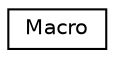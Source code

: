 digraph "Graphical Class Hierarchy"
{
 // LATEX_PDF_SIZE
  edge [fontname="Helvetica",fontsize="10",labelfontname="Helvetica",labelfontsize="10"];
  node [fontname="Helvetica",fontsize="10",shape=record];
  rankdir="LR";
  Node0 [label="Macro",height=0.2,width=0.4,color="black", fillcolor="white", style="filled",URL="$class_macro.html",tooltip=" "];
}
